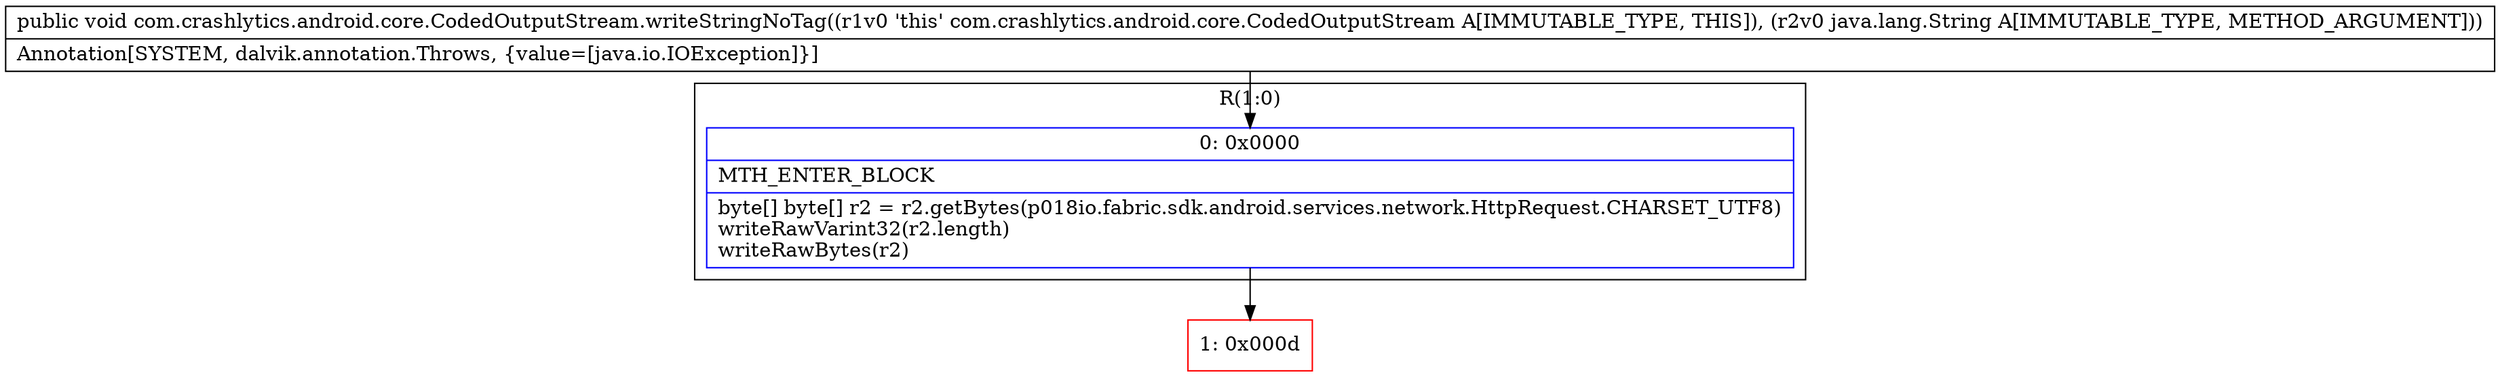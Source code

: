 digraph "CFG forcom.crashlytics.android.core.CodedOutputStream.writeStringNoTag(Ljava\/lang\/String;)V" {
subgraph cluster_Region_302937846 {
label = "R(1:0)";
node [shape=record,color=blue];
Node_0 [shape=record,label="{0\:\ 0x0000|MTH_ENTER_BLOCK\l|byte[] byte[] r2 = r2.getBytes(p018io.fabric.sdk.android.services.network.HttpRequest.CHARSET_UTF8)\lwriteRawVarint32(r2.length)\lwriteRawBytes(r2)\l}"];
}
Node_1 [shape=record,color=red,label="{1\:\ 0x000d}"];
MethodNode[shape=record,label="{public void com.crashlytics.android.core.CodedOutputStream.writeStringNoTag((r1v0 'this' com.crashlytics.android.core.CodedOutputStream A[IMMUTABLE_TYPE, THIS]), (r2v0 java.lang.String A[IMMUTABLE_TYPE, METHOD_ARGUMENT]))  | Annotation[SYSTEM, dalvik.annotation.Throws, \{value=[java.io.IOException]\}]\l}"];
MethodNode -> Node_0;
Node_0 -> Node_1;
}

